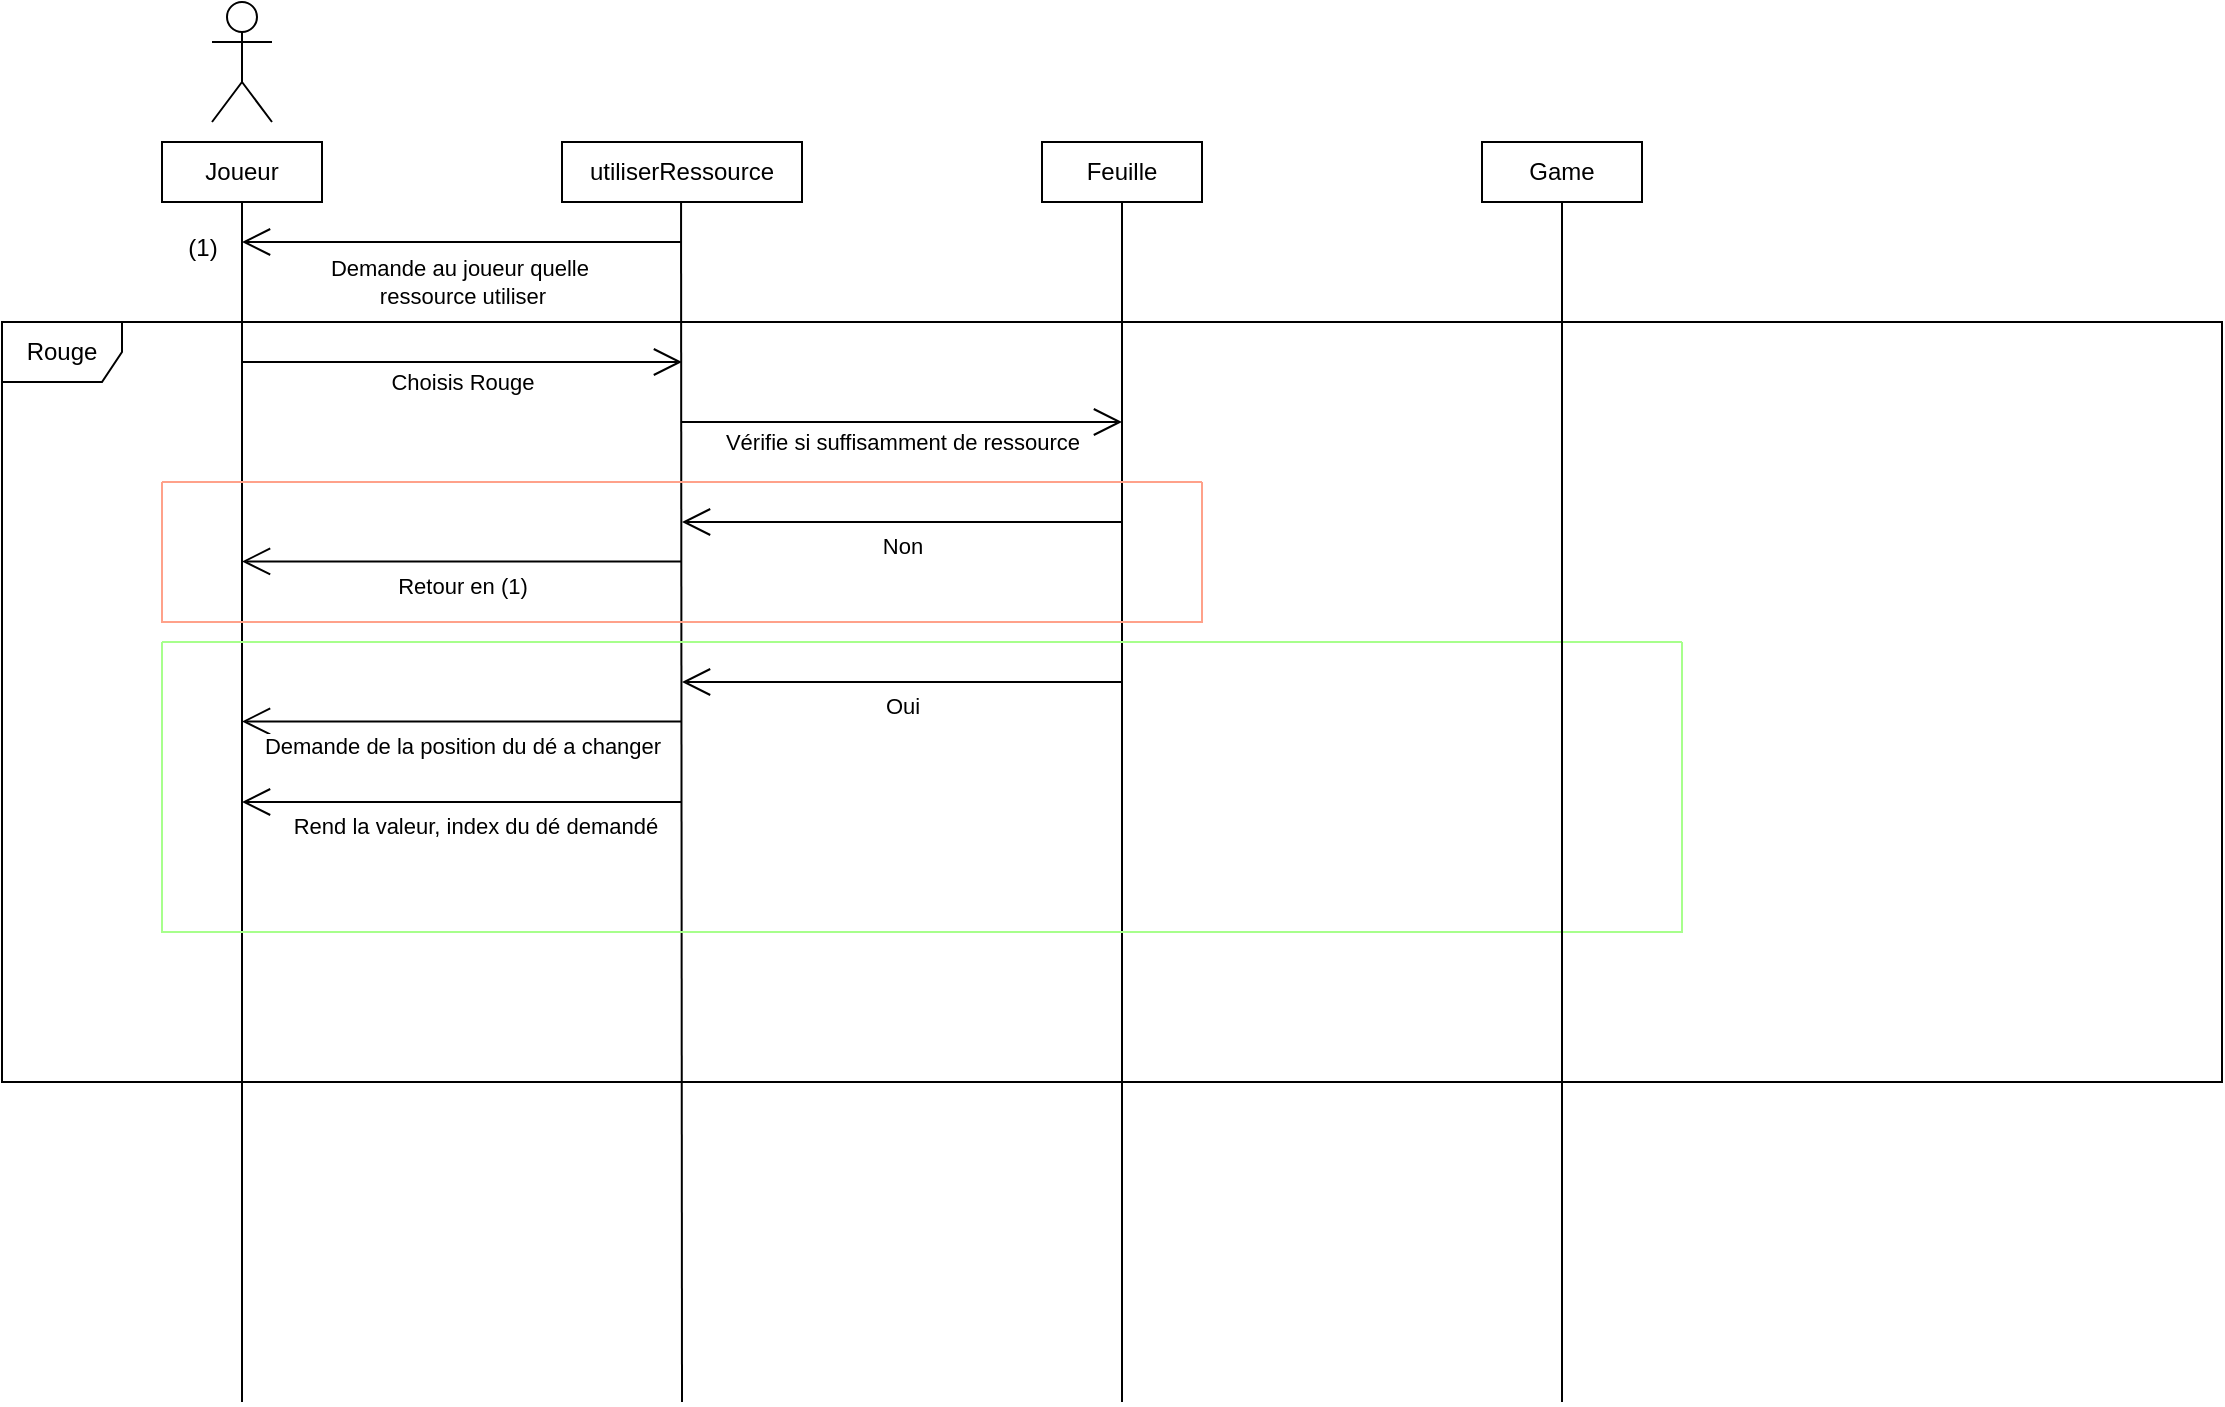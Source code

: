 <mxfile version="25.0.3">
  <diagram name="Page-1" id="f2ZAbShp_nGHpwJ-cl0o">
    <mxGraphModel dx="1290" dy="563" grid="1" gridSize="10" guides="1" tooltips="1" connect="1" arrows="1" fold="1" page="1" pageScale="1" pageWidth="3300" pageHeight="4681" math="0" shadow="0">
      <root>
        <mxCell id="0" />
        <mxCell id="1" parent="0" />
        <mxCell id="kKIHE9NT-JheVGxfKHp_-2" value="Joueur" style="html=1;whiteSpace=wrap;" parent="1" vertex="1">
          <mxGeometry x="400" y="90" width="80" height="30" as="geometry" />
        </mxCell>
        <mxCell id="kKIHE9NT-JheVGxfKHp_-3" value="utiliserRessource" style="html=1;whiteSpace=wrap;" parent="1" vertex="1">
          <mxGeometry x="600" y="90" width="120" height="30" as="geometry" />
        </mxCell>
        <mxCell id="kKIHE9NT-JheVGxfKHp_-5" value="Feuille" style="html=1;whiteSpace=wrap;" parent="1" vertex="1">
          <mxGeometry x="840" y="90" width="80" height="30" as="geometry" />
        </mxCell>
        <mxCell id="kKIHE9NT-JheVGxfKHp_-6" value="" style="endArrow=none;html=1;rounded=0;" parent="1" target="kKIHE9NT-JheVGxfKHp_-2" edge="1">
          <mxGeometry width="50" height="50" relative="1" as="geometry">
            <mxPoint x="440" y="720" as="sourcePoint" />
            <mxPoint x="430" y="120" as="targetPoint" />
          </mxGeometry>
        </mxCell>
        <mxCell id="kKIHE9NT-JheVGxfKHp_-7" value="" style="endArrow=none;html=1;rounded=0;" parent="1" edge="1">
          <mxGeometry width="50" height="50" relative="1" as="geometry">
            <mxPoint x="660" y="720" as="sourcePoint" />
            <mxPoint x="659.52" y="120" as="targetPoint" />
          </mxGeometry>
        </mxCell>
        <mxCell id="kKIHE9NT-JheVGxfKHp_-9" value="" style="shape=umlActor;verticalLabelPosition=bottom;verticalAlign=top;html=1;outlineConnect=0;" parent="1" vertex="1">
          <mxGeometry x="425" y="20" width="30" height="60" as="geometry" />
        </mxCell>
        <mxCell id="kKIHE9NT-JheVGxfKHp_-10" value="" style="endArrow=open;endFill=1;endSize=12;html=1;rounded=0;" parent="1" edge="1">
          <mxGeometry width="160" relative="1" as="geometry">
            <mxPoint x="660" y="140" as="sourcePoint" />
            <mxPoint x="440" y="140" as="targetPoint" />
          </mxGeometry>
        </mxCell>
        <mxCell id="kKIHE9NT-JheVGxfKHp_-11" value="Demande au joueur quelle&amp;nbsp;&lt;div&gt;ressource utiliser&lt;/div&gt;" style="edgeLabel;html=1;align=center;verticalAlign=middle;resizable=0;points=[];" parent="kKIHE9NT-JheVGxfKHp_-10" vertex="1" connectable="0">
          <mxGeometry x="0.117" y="1" relative="1" as="geometry">
            <mxPoint x="13" y="19" as="offset" />
          </mxGeometry>
        </mxCell>
        <mxCell id="kKIHE9NT-JheVGxfKHp_-12" value="" style="endArrow=open;endFill=1;endSize=12;html=1;rounded=0;" parent="1" edge="1">
          <mxGeometry width="160" relative="1" as="geometry">
            <mxPoint x="440" y="200" as="sourcePoint" />
            <mxPoint x="660" y="200" as="targetPoint" />
          </mxGeometry>
        </mxCell>
        <mxCell id="kKIHE9NT-JheVGxfKHp_-13" value="Choisis Rouge" style="edgeLabel;html=1;align=center;verticalAlign=middle;resizable=0;points=[];" parent="kKIHE9NT-JheVGxfKHp_-12" vertex="1" connectable="0">
          <mxGeometry x="0.117" y="1" relative="1" as="geometry">
            <mxPoint x="-13" y="11" as="offset" />
          </mxGeometry>
        </mxCell>
        <mxCell id="kKIHE9NT-JheVGxfKHp_-19" value="" style="endArrow=none;html=1;rounded=0;" parent="1" edge="1">
          <mxGeometry width="50" height="50" relative="1" as="geometry">
            <mxPoint x="880" y="720" as="sourcePoint" />
            <mxPoint x="880" y="120" as="targetPoint" />
          </mxGeometry>
        </mxCell>
        <mxCell id="kKIHE9NT-JheVGxfKHp_-24" value="Rouge" style="shape=umlFrame;whiteSpace=wrap;html=1;pointerEvents=0;" parent="1" vertex="1">
          <mxGeometry x="320" y="180" width="1110" height="380" as="geometry" />
        </mxCell>
        <mxCell id="kKIHE9NT-JheVGxfKHp_-25" value="" style="endArrow=open;endFill=1;endSize=12;html=1;rounded=0;" parent="1" edge="1">
          <mxGeometry width="160" relative="1" as="geometry">
            <mxPoint x="660" y="230" as="sourcePoint" />
            <mxPoint x="880" y="230" as="targetPoint" />
          </mxGeometry>
        </mxCell>
        <mxCell id="kKIHE9NT-JheVGxfKHp_-26" value="Vérifie si suffisamment de ressource" style="edgeLabel;html=1;align=center;verticalAlign=middle;resizable=0;points=[];" parent="kKIHE9NT-JheVGxfKHp_-25" vertex="1" connectable="0">
          <mxGeometry x="0.117" y="1" relative="1" as="geometry">
            <mxPoint x="-13" y="11" as="offset" />
          </mxGeometry>
        </mxCell>
        <mxCell id="kKIHE9NT-JheVGxfKHp_-30" value="" style="swimlane;startSize=0;strokeColor=#FFA18A;" parent="1" vertex="1">
          <mxGeometry x="400" y="260" width="520" height="70" as="geometry">
            <mxRectangle x="400" y="260" width="50" height="40" as="alternateBounds" />
          </mxGeometry>
        </mxCell>
        <mxCell id="kKIHE9NT-JheVGxfKHp_-31" value="" style="endArrow=open;endFill=1;endSize=12;html=1;rounded=0;" parent="kKIHE9NT-JheVGxfKHp_-30" edge="1">
          <mxGeometry width="160" relative="1" as="geometry">
            <mxPoint x="260" y="39.69" as="sourcePoint" />
            <mxPoint x="40" y="39.69" as="targetPoint" />
          </mxGeometry>
        </mxCell>
        <mxCell id="kKIHE9NT-JheVGxfKHp_-32" value="Retour en (1)" style="edgeLabel;html=1;align=center;verticalAlign=middle;resizable=0;points=[];" parent="kKIHE9NT-JheVGxfKHp_-31" vertex="1" connectable="0">
          <mxGeometry x="0.117" y="1" relative="1" as="geometry">
            <mxPoint x="13" y="11" as="offset" />
          </mxGeometry>
        </mxCell>
        <mxCell id="kKIHE9NT-JheVGxfKHp_-27" value="" style="endArrow=open;endFill=1;endSize=12;html=1;rounded=0;" parent="kKIHE9NT-JheVGxfKHp_-30" edge="1">
          <mxGeometry width="160" relative="1" as="geometry">
            <mxPoint x="480" y="20" as="sourcePoint" />
            <mxPoint x="260" y="20" as="targetPoint" />
          </mxGeometry>
        </mxCell>
        <mxCell id="kKIHE9NT-JheVGxfKHp_-28" value="Non" style="edgeLabel;html=1;align=center;verticalAlign=middle;resizable=0;points=[];" parent="kKIHE9NT-JheVGxfKHp_-27" vertex="1" connectable="0">
          <mxGeometry x="0.117" y="1" relative="1" as="geometry">
            <mxPoint x="13" y="11" as="offset" />
          </mxGeometry>
        </mxCell>
        <mxCell id="kKIHE9NT-JheVGxfKHp_-33" value="(1)" style="text;html=1;align=center;verticalAlign=middle;resizable=0;points=[];autosize=1;strokeColor=none;fillColor=none;" parent="1" vertex="1">
          <mxGeometry x="400" y="128" width="40" height="30" as="geometry" />
        </mxCell>
        <mxCell id="kKIHE9NT-JheVGxfKHp_-35" value="" style="swimlane;startSize=0;strokeColor=#A7FF8C;" parent="1" vertex="1">
          <mxGeometry x="400" y="340" width="760" height="145" as="geometry">
            <mxRectangle x="400" y="335" width="50" height="40" as="alternateBounds" />
          </mxGeometry>
        </mxCell>
        <mxCell id="kKIHE9NT-JheVGxfKHp_-36" value="" style="endArrow=open;endFill=1;endSize=12;html=1;rounded=0;" parent="kKIHE9NT-JheVGxfKHp_-35" edge="1">
          <mxGeometry width="160" relative="1" as="geometry">
            <mxPoint x="260" y="39.69" as="sourcePoint" />
            <mxPoint x="40" y="39.69" as="targetPoint" />
          </mxGeometry>
        </mxCell>
        <mxCell id="kKIHE9NT-JheVGxfKHp_-37" value="Demande de la position du dé a changer" style="edgeLabel;html=1;align=center;verticalAlign=middle;resizable=0;points=[];" parent="kKIHE9NT-JheVGxfKHp_-36" vertex="1" connectable="0">
          <mxGeometry x="0.117" y="1" relative="1" as="geometry">
            <mxPoint x="13" y="11" as="offset" />
          </mxGeometry>
        </mxCell>
        <mxCell id="kKIHE9NT-JheVGxfKHp_-38" value="" style="endArrow=open;endFill=1;endSize=12;html=1;rounded=0;" parent="kKIHE9NT-JheVGxfKHp_-35" edge="1">
          <mxGeometry width="160" relative="1" as="geometry">
            <mxPoint x="480" y="20" as="sourcePoint" />
            <mxPoint x="260" y="20" as="targetPoint" />
          </mxGeometry>
        </mxCell>
        <mxCell id="kKIHE9NT-JheVGxfKHp_-39" value="Oui" style="edgeLabel;html=1;align=center;verticalAlign=middle;resizable=0;points=[];" parent="kKIHE9NT-JheVGxfKHp_-38" vertex="1" connectable="0">
          <mxGeometry x="0.117" y="1" relative="1" as="geometry">
            <mxPoint x="13" y="11" as="offset" />
          </mxGeometry>
        </mxCell>
        <mxCell id="kKIHE9NT-JheVGxfKHp_-49" value="" style="endArrow=open;endFill=1;endSize=12;html=1;rounded=0;" parent="kKIHE9NT-JheVGxfKHp_-35" edge="1">
          <mxGeometry width="160" relative="1" as="geometry">
            <mxPoint x="260" y="80" as="sourcePoint" />
            <mxPoint x="40" y="80" as="targetPoint" />
          </mxGeometry>
        </mxCell>
        <mxCell id="kKIHE9NT-JheVGxfKHp_-50" value="Rend la valeur, index du dé demandé&amp;nbsp;" style="edgeLabel;html=1;align=center;verticalAlign=middle;resizable=0;points=[];" parent="kKIHE9NT-JheVGxfKHp_-49" vertex="1" connectable="0">
          <mxGeometry x="0.117" y="1" relative="1" as="geometry">
            <mxPoint x="21" y="11" as="offset" />
          </mxGeometry>
        </mxCell>
        <mxCell id="kKIHE9NT-JheVGxfKHp_-43" value="" style="endArrow=none;html=1;rounded=0;" parent="1" edge="1">
          <mxGeometry width="50" height="50" relative="1" as="geometry">
            <mxPoint x="1100" y="720" as="sourcePoint" />
            <mxPoint x="1100" y="120" as="targetPoint" />
          </mxGeometry>
        </mxCell>
        <mxCell id="kKIHE9NT-JheVGxfKHp_-48" value="Game" style="html=1;whiteSpace=wrap;" parent="1" vertex="1">
          <mxGeometry x="1060" y="90" width="80" height="30" as="geometry" />
        </mxCell>
      </root>
    </mxGraphModel>
  </diagram>
</mxfile>
